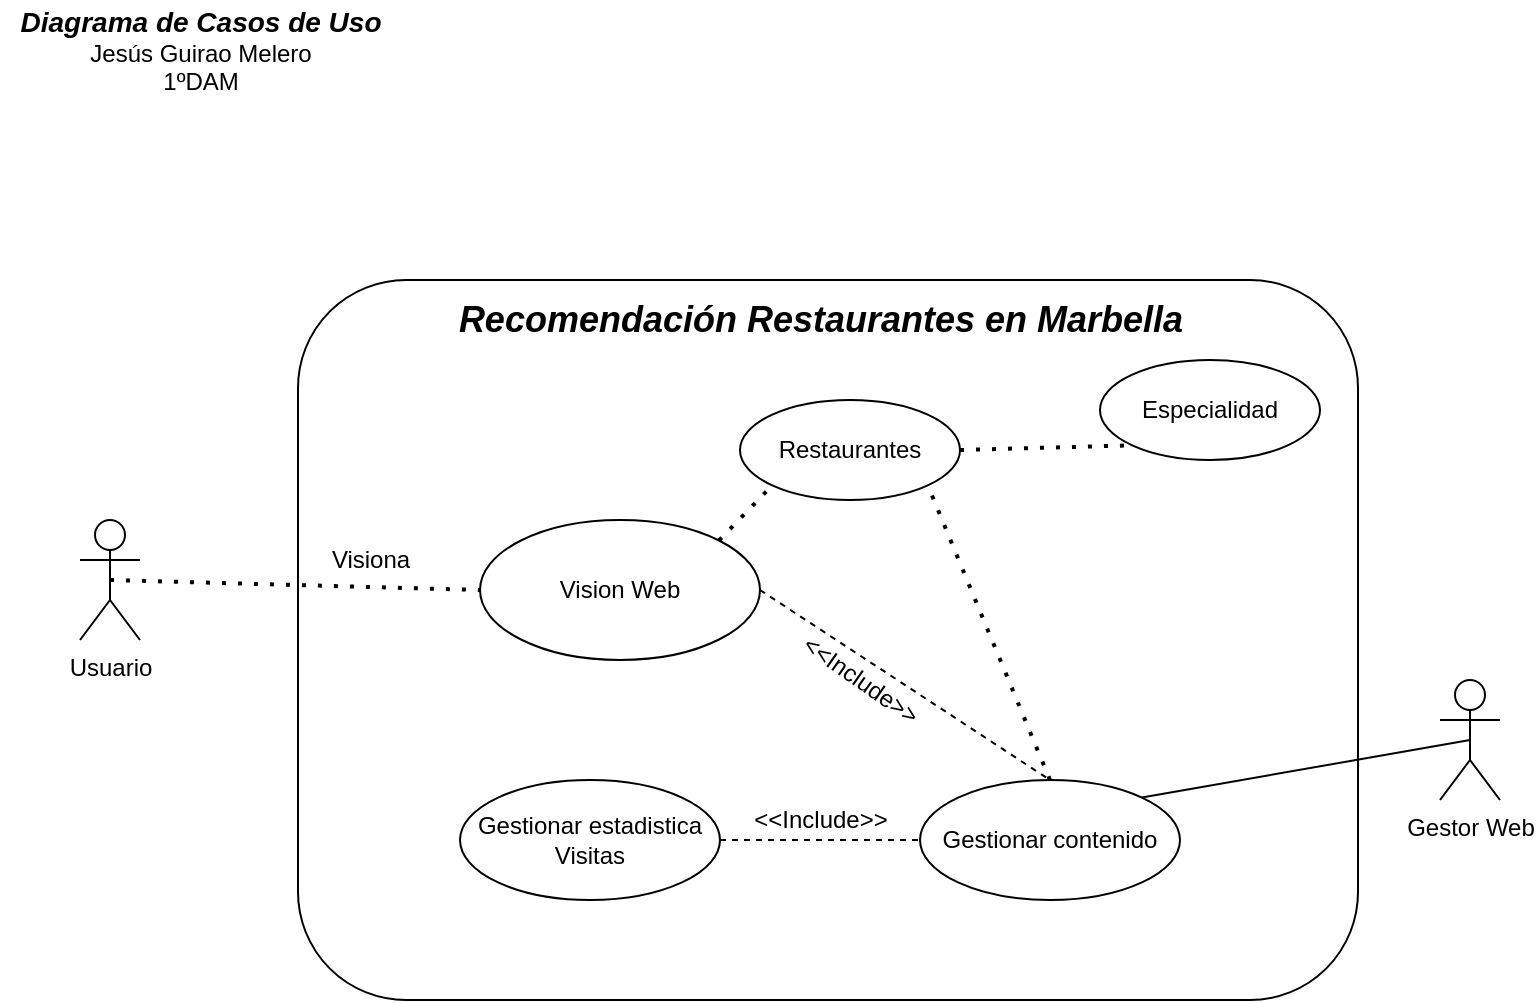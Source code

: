 <mxfile version="14.1.8" type="device"><diagram id="dP8smWK-5Ffh6kpeFQvZ" name="Página-1"><mxGraphModel dx="1422" dy="822" grid="1" gridSize="10" guides="1" tooltips="1" connect="1" arrows="1" fold="1" page="1" pageScale="1" pageWidth="827" pageHeight="1169" math="0" shadow="0"><root><mxCell id="0"/><mxCell id="1" parent="0"/><mxCell id="Boi3G1pj5o1P5y-TGexV-1" value="" style="rounded=1;whiteSpace=wrap;html=1;fillColor=none;" vertex="1" parent="1"><mxGeometry x="149" y="150" width="530" height="360" as="geometry"/></mxCell><mxCell id="Boi3G1pj5o1P5y-TGexV-2" value="Usuario" style="shape=umlActor;html=1;verticalLabelPosition=bottom;verticalAlign=top;align=center;fillColor=none;" vertex="1" parent="1"><mxGeometry x="40" y="270" width="30" height="60" as="geometry"/></mxCell><mxCell id="Boi3G1pj5o1P5y-TGexV-5" value="Gestor Web" style="shape=umlActor;html=1;verticalLabelPosition=bottom;verticalAlign=top;align=center;fillColor=none;" vertex="1" parent="1"><mxGeometry x="720" y="350" width="30" height="60" as="geometry"/></mxCell><mxCell id="Boi3G1pj5o1P5y-TGexV-6" value="Gestionar contenido" style="ellipse;whiteSpace=wrap;html=1;fillColor=none;" vertex="1" parent="1"><mxGeometry x="460" y="400" width="130" height="60" as="geometry"/></mxCell><mxCell id="Boi3G1pj5o1P5y-TGexV-7" value="" style="endArrow=none;html=1;strokeWidth=1;exitX=1;exitY=0;exitDx=0;exitDy=0;entryX=0.5;entryY=0.5;entryDx=0;entryDy=0;entryPerimeter=0;" edge="1" parent="1" source="Boi3G1pj5o1P5y-TGexV-6" target="Boi3G1pj5o1P5y-TGexV-5"><mxGeometry width="50" height="50" relative="1" as="geometry"><mxPoint x="570" y="390" as="sourcePoint"/><mxPoint x="620" y="340" as="targetPoint"/></mxGeometry></mxCell><mxCell id="Boi3G1pj5o1P5y-TGexV-8" value="Gestionar estadistica&lt;br&gt;Visitas" style="ellipse;whiteSpace=wrap;html=1;fillColor=none;" vertex="1" parent="1"><mxGeometry x="230" y="400" width="130" height="60" as="geometry"/></mxCell><mxCell id="Boi3G1pj5o1P5y-TGexV-9" value="" style="endArrow=none;dashed=1;html=1;exitX=1;exitY=0.5;exitDx=0;exitDy=0;entryX=0;entryY=0.5;entryDx=0;entryDy=0;" edge="1" parent="1" source="Boi3G1pj5o1P5y-TGexV-8" target="Boi3G1pj5o1P5y-TGexV-6"><mxGeometry width="50" height="50" relative="1" as="geometry"><mxPoint x="390" y="440" as="sourcePoint"/><mxPoint x="440" y="390" as="targetPoint"/></mxGeometry></mxCell><mxCell id="Boi3G1pj5o1P5y-TGexV-10" value="Vision Web" style="ellipse;whiteSpace=wrap;html=1;fillColor=none;" vertex="1" parent="1"><mxGeometry x="240" y="270" width="140" height="70" as="geometry"/></mxCell><mxCell id="Boi3G1pj5o1P5y-TGexV-12" value="" style="endArrow=none;dashed=1;html=1;exitX=1;exitY=0.5;exitDx=0;exitDy=0;entryX=0.5;entryY=0;entryDx=0;entryDy=0;" edge="1" parent="1" source="Boi3G1pj5o1P5y-TGexV-10" target="Boi3G1pj5o1P5y-TGexV-6"><mxGeometry width="50" height="50" relative="1" as="geometry"><mxPoint x="450" y="360" as="sourcePoint"/><mxPoint x="500" y="310" as="targetPoint"/></mxGeometry></mxCell><mxCell id="Boi3G1pj5o1P5y-TGexV-13" value="" style="endArrow=none;dashed=1;html=1;dashPattern=1 3;strokeWidth=2;entryX=0;entryY=0.5;entryDx=0;entryDy=0;exitX=0.5;exitY=0.5;exitDx=0;exitDy=0;exitPerimeter=0;" edge="1" parent="1" source="Boi3G1pj5o1P5y-TGexV-2" target="Boi3G1pj5o1P5y-TGexV-10"><mxGeometry width="50" height="50" relative="1" as="geometry"><mxPoint x="230" y="330" as="sourcePoint"/><mxPoint x="280" y="280" as="targetPoint"/></mxGeometry></mxCell><mxCell id="Boi3G1pj5o1P5y-TGexV-14" value="Visiona" style="text;html=1;align=center;verticalAlign=middle;resizable=0;points=[];autosize=1;" vertex="1" parent="1"><mxGeometry x="160" y="280" width="50" height="20" as="geometry"/></mxCell><mxCell id="Boi3G1pj5o1P5y-TGexV-15" value="&amp;lt;&amp;lt;Include&amp;gt;&amp;gt;" style="text;html=1;align=center;verticalAlign=middle;resizable=0;points=[];autosize=1;" vertex="1" parent="1"><mxGeometry x="370" y="410" width="80" height="20" as="geometry"/></mxCell><mxCell id="Boi3G1pj5o1P5y-TGexV-16" value="&amp;lt;&amp;lt;Include&amp;gt;&amp;gt;" style="text;html=1;align=center;verticalAlign=middle;resizable=0;points=[];autosize=1;rotation=35;" vertex="1" parent="1"><mxGeometry x="390" y="340" width="80" height="20" as="geometry"/></mxCell><mxCell id="Boi3G1pj5o1P5y-TGexV-17" value="&lt;font style=&quot;font-size: 18px&quot;&gt;&lt;b&gt;&lt;i&gt;Recomendación Restaurantes en Marbella&lt;/i&gt;&lt;/b&gt;&lt;/font&gt;" style="text;html=1;align=center;verticalAlign=middle;resizable=0;points=[];autosize=1;" vertex="1" parent="1"><mxGeometry x="220" y="160" width="380" height="20" as="geometry"/></mxCell><mxCell id="Boi3G1pj5o1P5y-TGexV-18" value="Restaurantes" style="ellipse;whiteSpace=wrap;html=1;fillColor=none;" vertex="1" parent="1"><mxGeometry x="370" y="210" width="110" height="50" as="geometry"/></mxCell><mxCell id="Boi3G1pj5o1P5y-TGexV-19" value="Especialidad" style="ellipse;whiteSpace=wrap;html=1;fillColor=none;" vertex="1" parent="1"><mxGeometry x="550" y="190" width="110" height="50" as="geometry"/></mxCell><mxCell id="Boi3G1pj5o1P5y-TGexV-20" value="" style="endArrow=none;dashed=1;html=1;dashPattern=1 3;strokeWidth=2;entryX=0;entryY=1;entryDx=0;entryDy=0;exitX=1;exitY=0;exitDx=0;exitDy=0;" edge="1" parent="1" source="Boi3G1pj5o1P5y-TGexV-10" target="Boi3G1pj5o1P5y-TGexV-18"><mxGeometry width="50" height="50" relative="1" as="geometry"><mxPoint x="290" y="260" as="sourcePoint"/><mxPoint x="340" y="210" as="targetPoint"/></mxGeometry></mxCell><mxCell id="Boi3G1pj5o1P5y-TGexV-21" value="" style="endArrow=none;dashed=1;html=1;dashPattern=1 3;strokeWidth=2;entryX=0;entryY=1;entryDx=0;entryDy=0;exitX=1;exitY=0.5;exitDx=0;exitDy=0;" edge="1" parent="1" source="Boi3G1pj5o1P5y-TGexV-18" target="Boi3G1pj5o1P5y-TGexV-19"><mxGeometry width="50" height="50" relative="1" as="geometry"><mxPoint x="480" y="300" as="sourcePoint"/><mxPoint x="530" y="250" as="targetPoint"/></mxGeometry></mxCell><mxCell id="Boi3G1pj5o1P5y-TGexV-22" value="" style="endArrow=none;dashed=1;html=1;dashPattern=1 3;strokeWidth=2;entryX=1;entryY=1;entryDx=0;entryDy=0;exitX=0.5;exitY=0;exitDx=0;exitDy=0;" edge="1" parent="1" source="Boi3G1pj5o1P5y-TGexV-6" target="Boi3G1pj5o1P5y-TGexV-18"><mxGeometry width="50" height="50" relative="1" as="geometry"><mxPoint x="510" y="360" as="sourcePoint"/><mxPoint x="560" y="310" as="targetPoint"/></mxGeometry></mxCell><mxCell id="Boi3G1pj5o1P5y-TGexV-23" value="&lt;font style=&quot;font-size: 14px&quot;&gt;&lt;b&gt;&lt;i&gt;Diagrama de Casos de Uso&lt;/i&gt;&lt;/b&gt;&lt;/font&gt;&lt;br&gt;Jesús Guirao Melero&lt;br&gt;1ºDAM" style="text;html=1;align=center;verticalAlign=middle;resizable=0;points=[];autosize=1;" vertex="1" parent="1"><mxGeometry y="10" width="200" height="50" as="geometry"/></mxCell></root></mxGraphModel></diagram></mxfile>